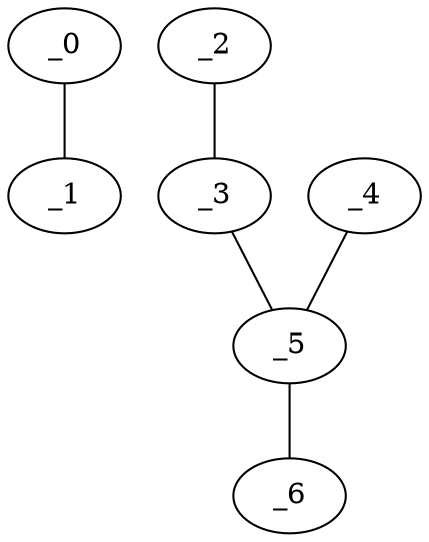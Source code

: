 graph HP1_0144 {
	_0	 [x="0.486508",
		y="2.72244"];
	_1	 [x="0.277796",
		y="0.707487"];
	_0 -- _1;
	_2	 [x="1.93089",
		y="0.842482"];
	_3	 [x="2.02318",
		y="3.12586"];
	_2 -- _3;
	_5	 [x="2.3",
		y="1.76"];
	_3 -- _5;
	_4	 [x="1.09236",
		y="1.20954"];
	_4 -- _5;
	_6	 [x="2.54764",
		y="0.513808"];
	_5 -- _6;
}
